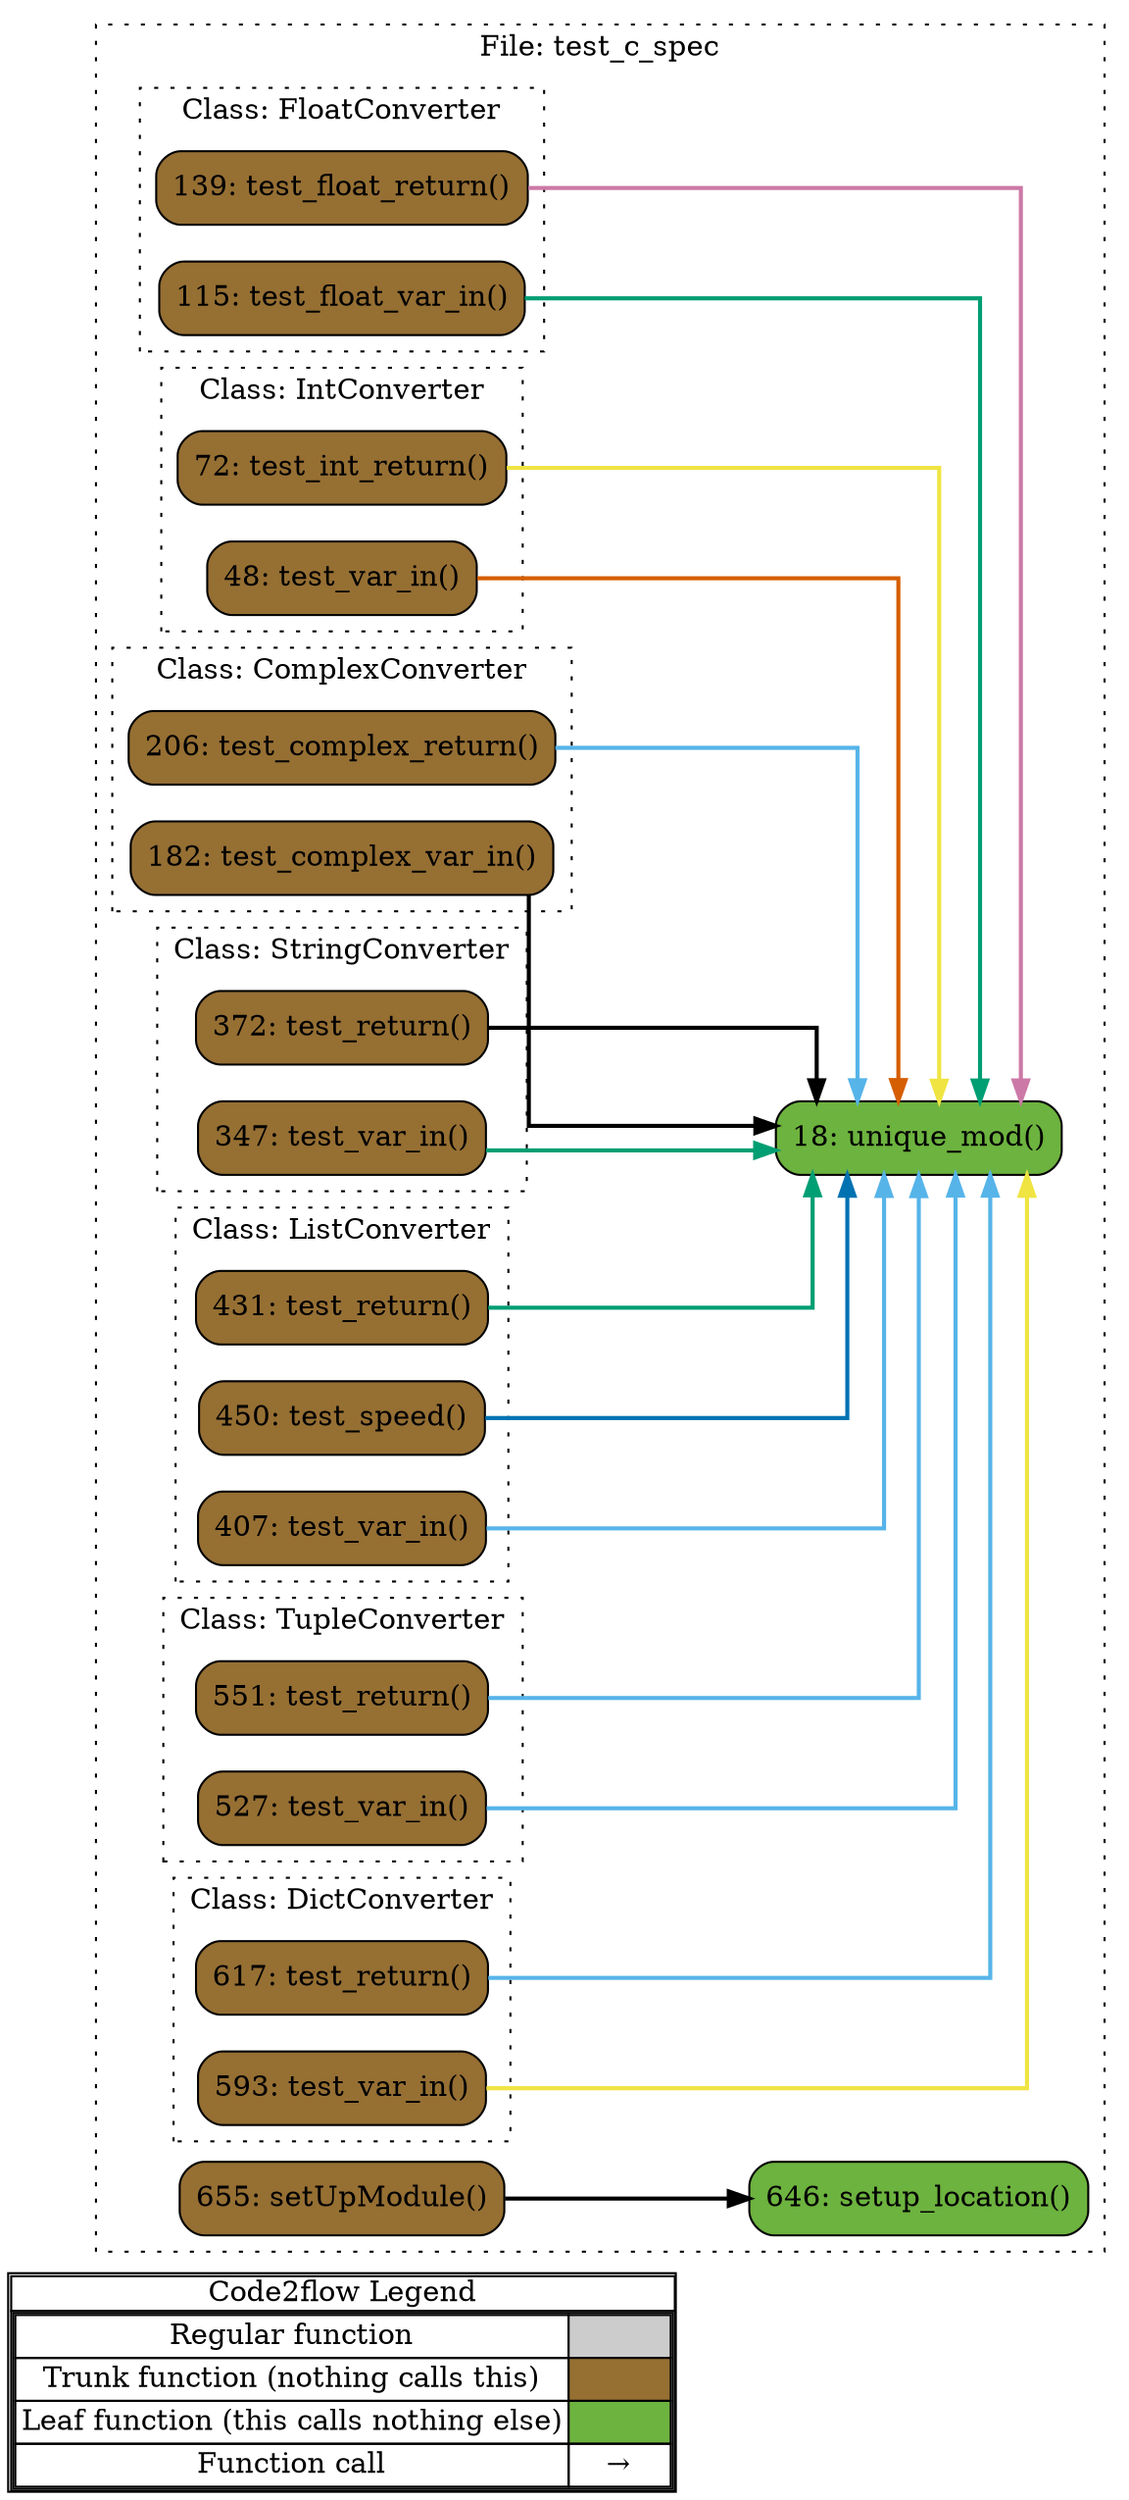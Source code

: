 digraph G {
concentrate=true;
splines="ortho";
rankdir="LR";
subgraph legend{
    rank = min;
    label = "legend";
    Legend [shape=none, margin=0, label = <
        <table cellspacing="0" cellpadding="0" border="1"><tr><td>Code2flow Legend</td></tr><tr><td>
        <table cellspacing="0">
        <tr><td>Regular function</td><td width="50px" bgcolor='#cccccc'></td></tr>
        <tr><td>Trunk function (nothing calls this)</td><td bgcolor='#966F33'></td></tr>
        <tr><td>Leaf function (this calls nothing else)</td><td bgcolor='#6db33f'></td></tr>
        <tr><td>Function call</td><td><font color='black'>&#8594;</font></td></tr>
        </table></td></tr></table>
        >];
}node_26d8fdba [label="206: test_complex_return()" name="test_c_spec::ComplexConverter.test_complex_return" shape="rect" style="rounded,filled" fillcolor="#966F33" ];
node_e0c87a40 [label="182: test_complex_var_in()" name="test_c_spec::ComplexConverter.test_complex_var_in" shape="rect" style="rounded,filled" fillcolor="#966F33" ];
node_a387d482 [label="617: test_return()" name="test_c_spec::DictConverter.test_return" shape="rect" style="rounded,filled" fillcolor="#966F33" ];
node_e9a1351c [label="593: test_var_in()" name="test_c_spec::DictConverter.test_var_in" shape="rect" style="rounded,filled" fillcolor="#966F33" ];
node_8b52c14f [label="139: test_float_return()" name="test_c_spec::FloatConverter.test_float_return" shape="rect" style="rounded,filled" fillcolor="#966F33" ];
node_11275bb3 [label="115: test_float_var_in()" name="test_c_spec::FloatConverter.test_float_var_in" shape="rect" style="rounded,filled" fillcolor="#966F33" ];
node_2a2e00dc [label="72: test_int_return()" name="test_c_spec::IntConverter.test_int_return" shape="rect" style="rounded,filled" fillcolor="#966F33" ];
node_a81e522e [label="48: test_var_in()" name="test_c_spec::IntConverter.test_var_in" shape="rect" style="rounded,filled" fillcolor="#966F33" ];
node_66015e4b [label="431: test_return()" name="test_c_spec::ListConverter.test_return" shape="rect" style="rounded,filled" fillcolor="#966F33" ];
node_e60d23dd [label="450: test_speed()" name="test_c_spec::ListConverter.test_speed" shape="rect" style="rounded,filled" fillcolor="#966F33" ];
node_1fcc3c92 [label="407: test_var_in()" name="test_c_spec::ListConverter.test_var_in" shape="rect" style="rounded,filled" fillcolor="#966F33" ];
node_bc0aa760 [label="372: test_return()" name="test_c_spec::StringConverter.test_return" shape="rect" style="rounded,filled" fillcolor="#966F33" ];
node_110f508b [label="347: test_var_in()" name="test_c_spec::StringConverter.test_var_in" shape="rect" style="rounded,filled" fillcolor="#966F33" ];
node_dd9263ea [label="551: test_return()" name="test_c_spec::TupleConverter.test_return" shape="rect" style="rounded,filled" fillcolor="#966F33" ];
node_7ec75e12 [label="527: test_var_in()" name="test_c_spec::TupleConverter.test_var_in" shape="rect" style="rounded,filled" fillcolor="#966F33" ];
node_00506ca8 [label="655: setUpModule()" name="test_c_spec::setUpModule" shape="rect" style="rounded,filled" fillcolor="#966F33" ];
node_e9cfb056 [label="646: setup_location()" name="test_c_spec::setup_location" shape="rect" style="rounded,filled" fillcolor="#6db33f" ];
node_5b12b087 [label="18: unique_mod()" name="test_c_spec::unique_mod" shape="rect" style="rounded,filled" fillcolor="#6db33f" ];
node_26d8fdba -> node_5b12b087 [color="#56B4E9" penwidth="2"];
node_e0c87a40 -> node_5b12b087 [color="#000000" penwidth="2"];
node_a387d482 -> node_5b12b087 [color="#56B4E9" penwidth="2"];
node_e9a1351c -> node_5b12b087 [color="#F0E442" penwidth="2"];
node_8b52c14f -> node_5b12b087 [color="#CC79A7" penwidth="2"];
node_11275bb3 -> node_5b12b087 [color="#009E73" penwidth="2"];
node_2a2e00dc -> node_5b12b087 [color="#F0E442" penwidth="2"];
node_a81e522e -> node_5b12b087 [color="#D55E00" penwidth="2"];
node_66015e4b -> node_5b12b087 [color="#009E73" penwidth="2"];
node_e60d23dd -> node_5b12b087 [color="#0072B2" penwidth="2"];
node_1fcc3c92 -> node_5b12b087 [color="#56B4E9" penwidth="2"];
node_bc0aa760 -> node_5b12b087 [color="#000000" penwidth="2"];
node_110f508b -> node_5b12b087 [color="#009E73" penwidth="2"];
node_dd9263ea -> node_5b12b087 [color="#56B4E9" penwidth="2"];
node_7ec75e12 -> node_5b12b087 [color="#56B4E9" penwidth="2"];
node_00506ca8 -> node_e9cfb056 [color="#000000" penwidth="2"];
subgraph cluster_aad0d02a {
    node_5b12b087 node_e9cfb056 node_00506ca8;
    label="File: test_c_spec";
    name="test_c_spec";
    style="filled";
    graph[style=dotted];
    subgraph cluster_3df828dc {
        node_a81e522e node_2a2e00dc;
        label="Class: IntConverter";
        name="IntConverter";
        style="filled";
        graph[style=dotted];
    };
    subgraph cluster_082d0245 {
        node_11275bb3 node_8b52c14f;
        label="Class: FloatConverter";
        name="FloatConverter";
        style="filled";
        graph[style=dotted];
    };
    subgraph cluster_3162e30f {
        node_e0c87a40 node_26d8fdba;
        label="Class: ComplexConverter";
        name="ComplexConverter";
        style="filled";
        graph[style=dotted];
    };
    subgraph cluster_f6861d9f {
        node_110f508b node_bc0aa760;
        label="Class: StringConverter";
        name="StringConverter";
        style="filled";
        graph[style=dotted];
    };
    subgraph cluster_1d6a5432 {
        node_1fcc3c92 node_66015e4b node_e60d23dd;
        label="Class: ListConverter";
        name="ListConverter";
        style="filled";
        graph[style=dotted];
    };
    subgraph cluster_8c8e3f00 {
        node_7ec75e12 node_dd9263ea;
        label="Class: TupleConverter";
        name="TupleConverter";
        style="filled";
        graph[style=dotted];
    };
    subgraph cluster_9f1c3093 {
        node_e9a1351c node_a387d482;
        label="Class: DictConverter";
        name="DictConverter";
        style="filled";
        graph[style=dotted];
    };
};
}

